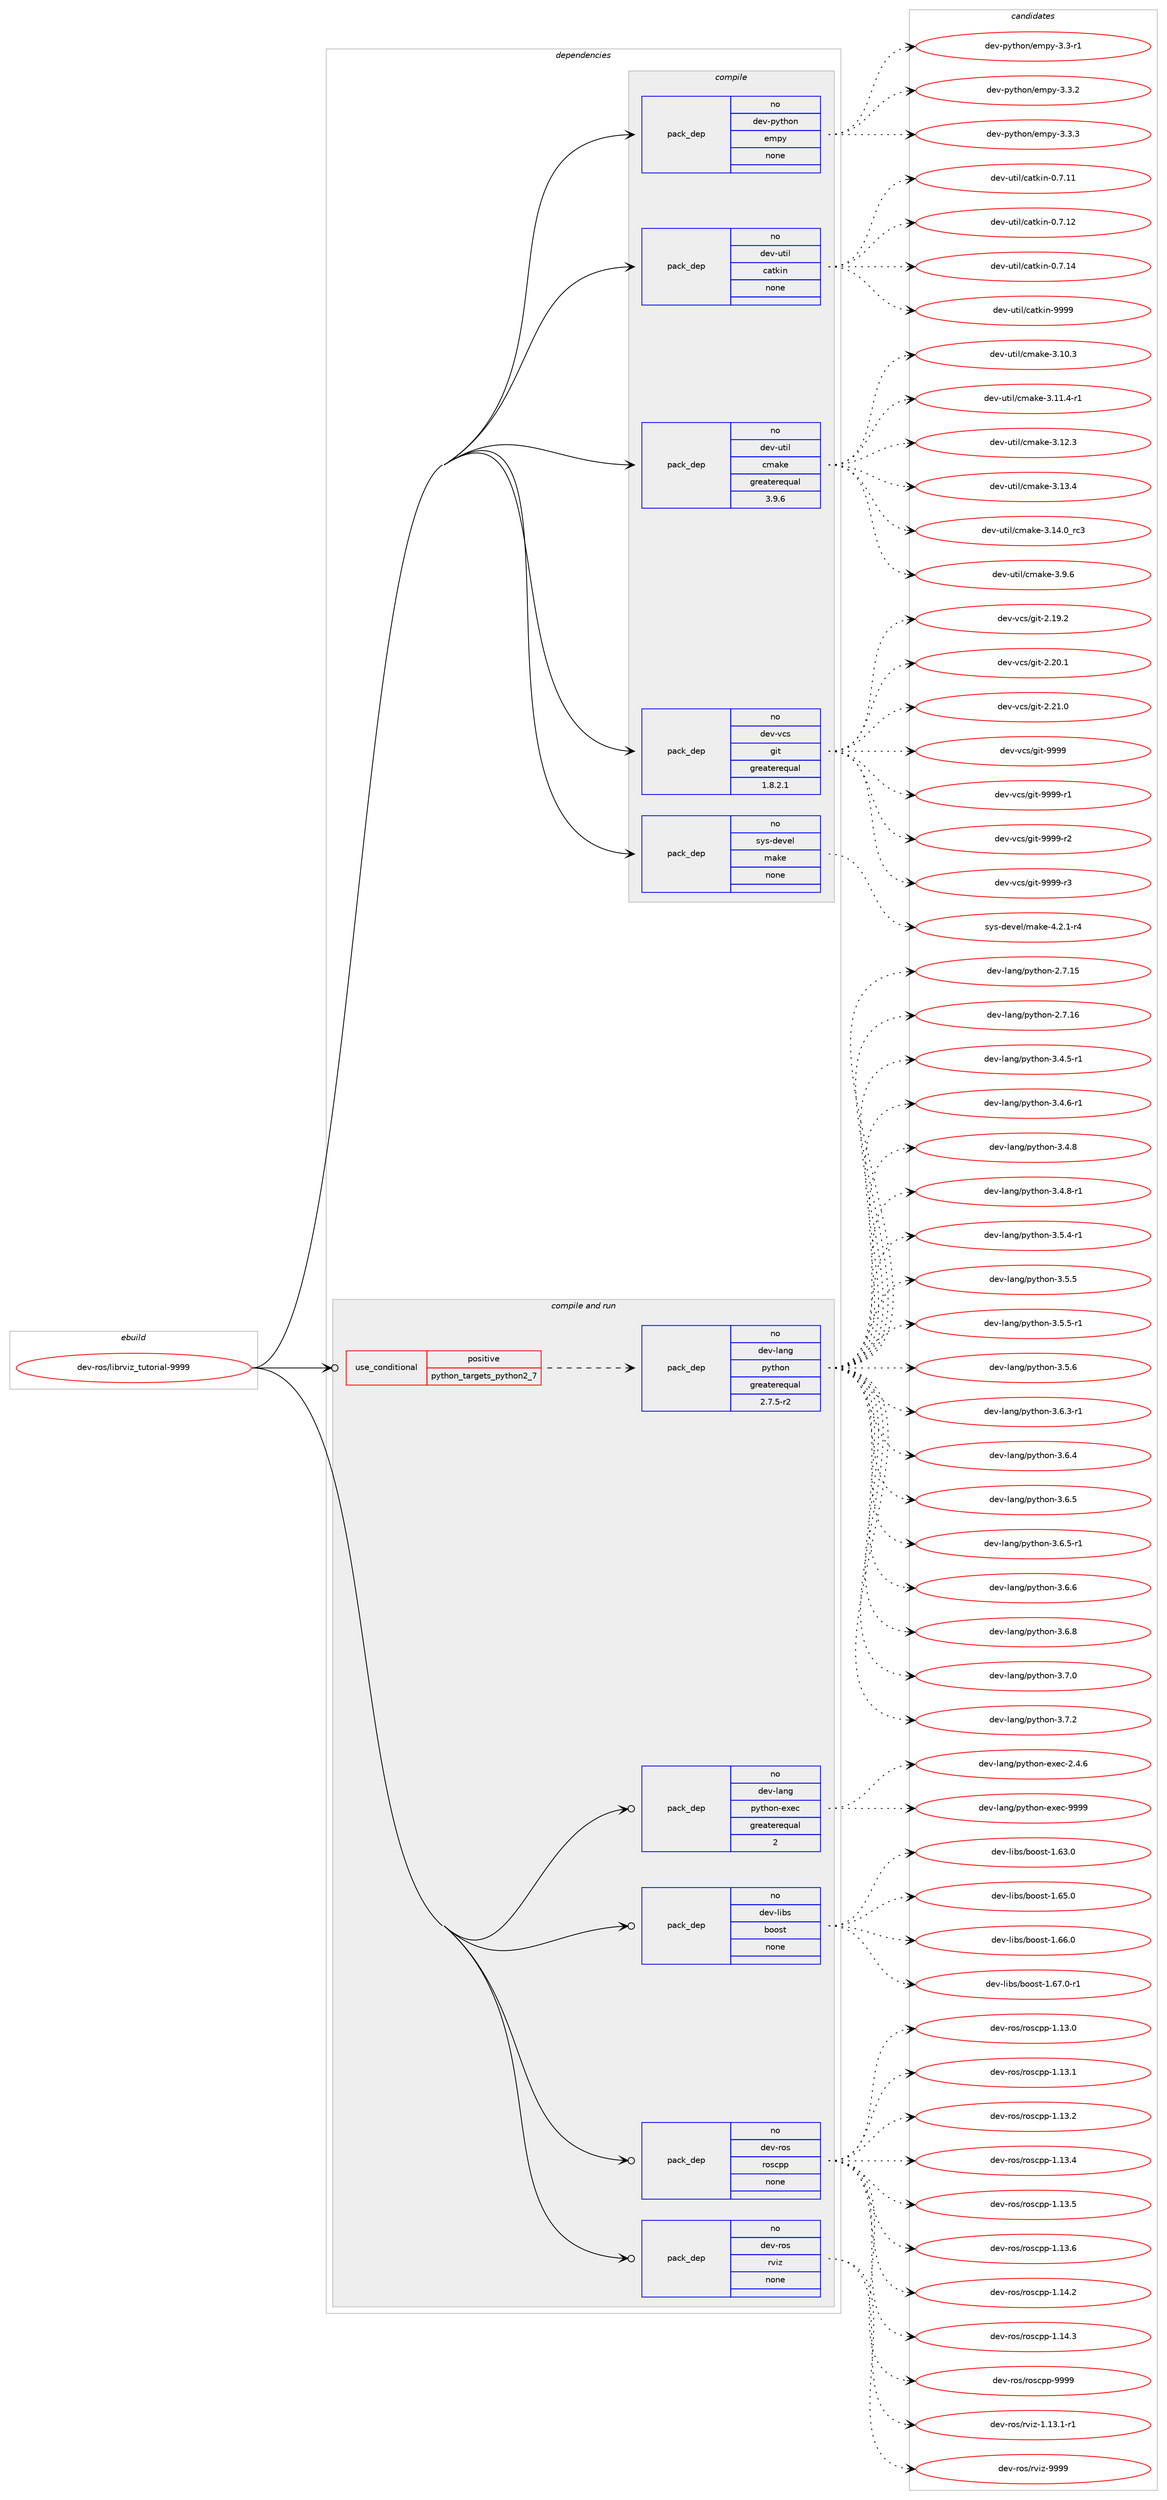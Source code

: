 digraph prolog {

# *************
# Graph options
# *************

newrank=true;
concentrate=true;
compound=true;
graph [rankdir=LR,fontname=Helvetica,fontsize=10,ranksep=1.5];#, ranksep=2.5, nodesep=0.2];
edge  [arrowhead=vee];
node  [fontname=Helvetica,fontsize=10];

# **********
# The ebuild
# **********

subgraph cluster_leftcol {
color=gray;
rank=same;
label=<<i>ebuild</i>>;
id [label="dev-ros/librviz_tutorial-9999", color=red, width=4, href="../dev-ros/librviz_tutorial-9999.svg"];
}

# ****************
# The dependencies
# ****************

subgraph cluster_midcol {
color=gray;
label=<<i>dependencies</i>>;
subgraph cluster_compile {
fillcolor="#eeeeee";
style=filled;
label=<<i>compile</i>>;
subgraph pack1046733 {
dependency1459034 [label=<<TABLE BORDER="0" CELLBORDER="1" CELLSPACING="0" CELLPADDING="4" WIDTH="220"><TR><TD ROWSPAN="6" CELLPADDING="30">pack_dep</TD></TR><TR><TD WIDTH="110">no</TD></TR><TR><TD>dev-python</TD></TR><TR><TD>empy</TD></TR><TR><TD>none</TD></TR><TR><TD></TD></TR></TABLE>>, shape=none, color=blue];
}
id:e -> dependency1459034:w [weight=20,style="solid",arrowhead="vee"];
subgraph pack1046734 {
dependency1459035 [label=<<TABLE BORDER="0" CELLBORDER="1" CELLSPACING="0" CELLPADDING="4" WIDTH="220"><TR><TD ROWSPAN="6" CELLPADDING="30">pack_dep</TD></TR><TR><TD WIDTH="110">no</TD></TR><TR><TD>dev-util</TD></TR><TR><TD>catkin</TD></TR><TR><TD>none</TD></TR><TR><TD></TD></TR></TABLE>>, shape=none, color=blue];
}
id:e -> dependency1459035:w [weight=20,style="solid",arrowhead="vee"];
subgraph pack1046735 {
dependency1459036 [label=<<TABLE BORDER="0" CELLBORDER="1" CELLSPACING="0" CELLPADDING="4" WIDTH="220"><TR><TD ROWSPAN="6" CELLPADDING="30">pack_dep</TD></TR><TR><TD WIDTH="110">no</TD></TR><TR><TD>dev-util</TD></TR><TR><TD>cmake</TD></TR><TR><TD>greaterequal</TD></TR><TR><TD>3.9.6</TD></TR></TABLE>>, shape=none, color=blue];
}
id:e -> dependency1459036:w [weight=20,style="solid",arrowhead="vee"];
subgraph pack1046736 {
dependency1459037 [label=<<TABLE BORDER="0" CELLBORDER="1" CELLSPACING="0" CELLPADDING="4" WIDTH="220"><TR><TD ROWSPAN="6" CELLPADDING="30">pack_dep</TD></TR><TR><TD WIDTH="110">no</TD></TR><TR><TD>dev-vcs</TD></TR><TR><TD>git</TD></TR><TR><TD>greaterequal</TD></TR><TR><TD>1.8.2.1</TD></TR></TABLE>>, shape=none, color=blue];
}
id:e -> dependency1459037:w [weight=20,style="solid",arrowhead="vee"];
subgraph pack1046737 {
dependency1459038 [label=<<TABLE BORDER="0" CELLBORDER="1" CELLSPACING="0" CELLPADDING="4" WIDTH="220"><TR><TD ROWSPAN="6" CELLPADDING="30">pack_dep</TD></TR><TR><TD WIDTH="110">no</TD></TR><TR><TD>sys-devel</TD></TR><TR><TD>make</TD></TR><TR><TD>none</TD></TR><TR><TD></TD></TR></TABLE>>, shape=none, color=blue];
}
id:e -> dependency1459038:w [weight=20,style="solid",arrowhead="vee"];
}
subgraph cluster_compileandrun {
fillcolor="#eeeeee";
style=filled;
label=<<i>compile and run</i>>;
subgraph cond388911 {
dependency1459039 [label=<<TABLE BORDER="0" CELLBORDER="1" CELLSPACING="0" CELLPADDING="4"><TR><TD ROWSPAN="3" CELLPADDING="10">use_conditional</TD></TR><TR><TD>positive</TD></TR><TR><TD>python_targets_python2_7</TD></TR></TABLE>>, shape=none, color=red];
subgraph pack1046738 {
dependency1459040 [label=<<TABLE BORDER="0" CELLBORDER="1" CELLSPACING="0" CELLPADDING="4" WIDTH="220"><TR><TD ROWSPAN="6" CELLPADDING="30">pack_dep</TD></TR><TR><TD WIDTH="110">no</TD></TR><TR><TD>dev-lang</TD></TR><TR><TD>python</TD></TR><TR><TD>greaterequal</TD></TR><TR><TD>2.7.5-r2</TD></TR></TABLE>>, shape=none, color=blue];
}
dependency1459039:e -> dependency1459040:w [weight=20,style="dashed",arrowhead="vee"];
}
id:e -> dependency1459039:w [weight=20,style="solid",arrowhead="odotvee"];
subgraph pack1046739 {
dependency1459041 [label=<<TABLE BORDER="0" CELLBORDER="1" CELLSPACING="0" CELLPADDING="4" WIDTH="220"><TR><TD ROWSPAN="6" CELLPADDING="30">pack_dep</TD></TR><TR><TD WIDTH="110">no</TD></TR><TR><TD>dev-lang</TD></TR><TR><TD>python-exec</TD></TR><TR><TD>greaterequal</TD></TR><TR><TD>2</TD></TR></TABLE>>, shape=none, color=blue];
}
id:e -> dependency1459041:w [weight=20,style="solid",arrowhead="odotvee"];
subgraph pack1046740 {
dependency1459042 [label=<<TABLE BORDER="0" CELLBORDER="1" CELLSPACING="0" CELLPADDING="4" WIDTH="220"><TR><TD ROWSPAN="6" CELLPADDING="30">pack_dep</TD></TR><TR><TD WIDTH="110">no</TD></TR><TR><TD>dev-libs</TD></TR><TR><TD>boost</TD></TR><TR><TD>none</TD></TR><TR><TD></TD></TR></TABLE>>, shape=none, color=blue];
}
id:e -> dependency1459042:w [weight=20,style="solid",arrowhead="odotvee"];
subgraph pack1046741 {
dependency1459043 [label=<<TABLE BORDER="0" CELLBORDER="1" CELLSPACING="0" CELLPADDING="4" WIDTH="220"><TR><TD ROWSPAN="6" CELLPADDING="30">pack_dep</TD></TR><TR><TD WIDTH="110">no</TD></TR><TR><TD>dev-ros</TD></TR><TR><TD>roscpp</TD></TR><TR><TD>none</TD></TR><TR><TD></TD></TR></TABLE>>, shape=none, color=blue];
}
id:e -> dependency1459043:w [weight=20,style="solid",arrowhead="odotvee"];
subgraph pack1046742 {
dependency1459044 [label=<<TABLE BORDER="0" CELLBORDER="1" CELLSPACING="0" CELLPADDING="4" WIDTH="220"><TR><TD ROWSPAN="6" CELLPADDING="30">pack_dep</TD></TR><TR><TD WIDTH="110">no</TD></TR><TR><TD>dev-ros</TD></TR><TR><TD>rviz</TD></TR><TR><TD>none</TD></TR><TR><TD></TD></TR></TABLE>>, shape=none, color=blue];
}
id:e -> dependency1459044:w [weight=20,style="solid",arrowhead="odotvee"];
}
subgraph cluster_run {
fillcolor="#eeeeee";
style=filled;
label=<<i>run</i>>;
}
}

# **************
# The candidates
# **************

subgraph cluster_choices {
rank=same;
color=gray;
label=<<i>candidates</i>>;

subgraph choice1046733 {
color=black;
nodesep=1;
choice1001011184511212111610411111047101109112121455146514511449 [label="dev-python/empy-3.3-r1", color=red, width=4,href="../dev-python/empy-3.3-r1.svg"];
choice1001011184511212111610411111047101109112121455146514650 [label="dev-python/empy-3.3.2", color=red, width=4,href="../dev-python/empy-3.3.2.svg"];
choice1001011184511212111610411111047101109112121455146514651 [label="dev-python/empy-3.3.3", color=red, width=4,href="../dev-python/empy-3.3.3.svg"];
dependency1459034:e -> choice1001011184511212111610411111047101109112121455146514511449:w [style=dotted,weight="100"];
dependency1459034:e -> choice1001011184511212111610411111047101109112121455146514650:w [style=dotted,weight="100"];
dependency1459034:e -> choice1001011184511212111610411111047101109112121455146514651:w [style=dotted,weight="100"];
}
subgraph choice1046734 {
color=black;
nodesep=1;
choice1001011184511711610510847999711610710511045484655464949 [label="dev-util/catkin-0.7.11", color=red, width=4,href="../dev-util/catkin-0.7.11.svg"];
choice1001011184511711610510847999711610710511045484655464950 [label="dev-util/catkin-0.7.12", color=red, width=4,href="../dev-util/catkin-0.7.12.svg"];
choice1001011184511711610510847999711610710511045484655464952 [label="dev-util/catkin-0.7.14", color=red, width=4,href="../dev-util/catkin-0.7.14.svg"];
choice100101118451171161051084799971161071051104557575757 [label="dev-util/catkin-9999", color=red, width=4,href="../dev-util/catkin-9999.svg"];
dependency1459035:e -> choice1001011184511711610510847999711610710511045484655464949:w [style=dotted,weight="100"];
dependency1459035:e -> choice1001011184511711610510847999711610710511045484655464950:w [style=dotted,weight="100"];
dependency1459035:e -> choice1001011184511711610510847999711610710511045484655464952:w [style=dotted,weight="100"];
dependency1459035:e -> choice100101118451171161051084799971161071051104557575757:w [style=dotted,weight="100"];
}
subgraph choice1046735 {
color=black;
nodesep=1;
choice1001011184511711610510847991099710710145514649484651 [label="dev-util/cmake-3.10.3", color=red, width=4,href="../dev-util/cmake-3.10.3.svg"];
choice10010111845117116105108479910997107101455146494946524511449 [label="dev-util/cmake-3.11.4-r1", color=red, width=4,href="../dev-util/cmake-3.11.4-r1.svg"];
choice1001011184511711610510847991099710710145514649504651 [label="dev-util/cmake-3.12.3", color=red, width=4,href="../dev-util/cmake-3.12.3.svg"];
choice1001011184511711610510847991099710710145514649514652 [label="dev-util/cmake-3.13.4", color=red, width=4,href="../dev-util/cmake-3.13.4.svg"];
choice1001011184511711610510847991099710710145514649524648951149951 [label="dev-util/cmake-3.14.0_rc3", color=red, width=4,href="../dev-util/cmake-3.14.0_rc3.svg"];
choice10010111845117116105108479910997107101455146574654 [label="dev-util/cmake-3.9.6", color=red, width=4,href="../dev-util/cmake-3.9.6.svg"];
dependency1459036:e -> choice1001011184511711610510847991099710710145514649484651:w [style=dotted,weight="100"];
dependency1459036:e -> choice10010111845117116105108479910997107101455146494946524511449:w [style=dotted,weight="100"];
dependency1459036:e -> choice1001011184511711610510847991099710710145514649504651:w [style=dotted,weight="100"];
dependency1459036:e -> choice1001011184511711610510847991099710710145514649514652:w [style=dotted,weight="100"];
dependency1459036:e -> choice1001011184511711610510847991099710710145514649524648951149951:w [style=dotted,weight="100"];
dependency1459036:e -> choice10010111845117116105108479910997107101455146574654:w [style=dotted,weight="100"];
}
subgraph choice1046736 {
color=black;
nodesep=1;
choice10010111845118991154710310511645504649574650 [label="dev-vcs/git-2.19.2", color=red, width=4,href="../dev-vcs/git-2.19.2.svg"];
choice10010111845118991154710310511645504650484649 [label="dev-vcs/git-2.20.1", color=red, width=4,href="../dev-vcs/git-2.20.1.svg"];
choice10010111845118991154710310511645504650494648 [label="dev-vcs/git-2.21.0", color=red, width=4,href="../dev-vcs/git-2.21.0.svg"];
choice1001011184511899115471031051164557575757 [label="dev-vcs/git-9999", color=red, width=4,href="../dev-vcs/git-9999.svg"];
choice10010111845118991154710310511645575757574511449 [label="dev-vcs/git-9999-r1", color=red, width=4,href="../dev-vcs/git-9999-r1.svg"];
choice10010111845118991154710310511645575757574511450 [label="dev-vcs/git-9999-r2", color=red, width=4,href="../dev-vcs/git-9999-r2.svg"];
choice10010111845118991154710310511645575757574511451 [label="dev-vcs/git-9999-r3", color=red, width=4,href="../dev-vcs/git-9999-r3.svg"];
dependency1459037:e -> choice10010111845118991154710310511645504649574650:w [style=dotted,weight="100"];
dependency1459037:e -> choice10010111845118991154710310511645504650484649:w [style=dotted,weight="100"];
dependency1459037:e -> choice10010111845118991154710310511645504650494648:w [style=dotted,weight="100"];
dependency1459037:e -> choice1001011184511899115471031051164557575757:w [style=dotted,weight="100"];
dependency1459037:e -> choice10010111845118991154710310511645575757574511449:w [style=dotted,weight="100"];
dependency1459037:e -> choice10010111845118991154710310511645575757574511450:w [style=dotted,weight="100"];
dependency1459037:e -> choice10010111845118991154710310511645575757574511451:w [style=dotted,weight="100"];
}
subgraph choice1046737 {
color=black;
nodesep=1;
choice1151211154510010111810110847109971071014552465046494511452 [label="sys-devel/make-4.2.1-r4", color=red, width=4,href="../sys-devel/make-4.2.1-r4.svg"];
dependency1459038:e -> choice1151211154510010111810110847109971071014552465046494511452:w [style=dotted,weight="100"];
}
subgraph choice1046738 {
color=black;
nodesep=1;
choice10010111845108971101034711212111610411111045504655464953 [label="dev-lang/python-2.7.15", color=red, width=4,href="../dev-lang/python-2.7.15.svg"];
choice10010111845108971101034711212111610411111045504655464954 [label="dev-lang/python-2.7.16", color=red, width=4,href="../dev-lang/python-2.7.16.svg"];
choice1001011184510897110103471121211161041111104551465246534511449 [label="dev-lang/python-3.4.5-r1", color=red, width=4,href="../dev-lang/python-3.4.5-r1.svg"];
choice1001011184510897110103471121211161041111104551465246544511449 [label="dev-lang/python-3.4.6-r1", color=red, width=4,href="../dev-lang/python-3.4.6-r1.svg"];
choice100101118451089711010347112121116104111110455146524656 [label="dev-lang/python-3.4.8", color=red, width=4,href="../dev-lang/python-3.4.8.svg"];
choice1001011184510897110103471121211161041111104551465246564511449 [label="dev-lang/python-3.4.8-r1", color=red, width=4,href="../dev-lang/python-3.4.8-r1.svg"];
choice1001011184510897110103471121211161041111104551465346524511449 [label="dev-lang/python-3.5.4-r1", color=red, width=4,href="../dev-lang/python-3.5.4-r1.svg"];
choice100101118451089711010347112121116104111110455146534653 [label="dev-lang/python-3.5.5", color=red, width=4,href="../dev-lang/python-3.5.5.svg"];
choice1001011184510897110103471121211161041111104551465346534511449 [label="dev-lang/python-3.5.5-r1", color=red, width=4,href="../dev-lang/python-3.5.5-r1.svg"];
choice100101118451089711010347112121116104111110455146534654 [label="dev-lang/python-3.5.6", color=red, width=4,href="../dev-lang/python-3.5.6.svg"];
choice1001011184510897110103471121211161041111104551465446514511449 [label="dev-lang/python-3.6.3-r1", color=red, width=4,href="../dev-lang/python-3.6.3-r1.svg"];
choice100101118451089711010347112121116104111110455146544652 [label="dev-lang/python-3.6.4", color=red, width=4,href="../dev-lang/python-3.6.4.svg"];
choice100101118451089711010347112121116104111110455146544653 [label="dev-lang/python-3.6.5", color=red, width=4,href="../dev-lang/python-3.6.5.svg"];
choice1001011184510897110103471121211161041111104551465446534511449 [label="dev-lang/python-3.6.5-r1", color=red, width=4,href="../dev-lang/python-3.6.5-r1.svg"];
choice100101118451089711010347112121116104111110455146544654 [label="dev-lang/python-3.6.6", color=red, width=4,href="../dev-lang/python-3.6.6.svg"];
choice100101118451089711010347112121116104111110455146544656 [label="dev-lang/python-3.6.8", color=red, width=4,href="../dev-lang/python-3.6.8.svg"];
choice100101118451089711010347112121116104111110455146554648 [label="dev-lang/python-3.7.0", color=red, width=4,href="../dev-lang/python-3.7.0.svg"];
choice100101118451089711010347112121116104111110455146554650 [label="dev-lang/python-3.7.2", color=red, width=4,href="../dev-lang/python-3.7.2.svg"];
dependency1459040:e -> choice10010111845108971101034711212111610411111045504655464953:w [style=dotted,weight="100"];
dependency1459040:e -> choice10010111845108971101034711212111610411111045504655464954:w [style=dotted,weight="100"];
dependency1459040:e -> choice1001011184510897110103471121211161041111104551465246534511449:w [style=dotted,weight="100"];
dependency1459040:e -> choice1001011184510897110103471121211161041111104551465246544511449:w [style=dotted,weight="100"];
dependency1459040:e -> choice100101118451089711010347112121116104111110455146524656:w [style=dotted,weight="100"];
dependency1459040:e -> choice1001011184510897110103471121211161041111104551465246564511449:w [style=dotted,weight="100"];
dependency1459040:e -> choice1001011184510897110103471121211161041111104551465346524511449:w [style=dotted,weight="100"];
dependency1459040:e -> choice100101118451089711010347112121116104111110455146534653:w [style=dotted,weight="100"];
dependency1459040:e -> choice1001011184510897110103471121211161041111104551465346534511449:w [style=dotted,weight="100"];
dependency1459040:e -> choice100101118451089711010347112121116104111110455146534654:w [style=dotted,weight="100"];
dependency1459040:e -> choice1001011184510897110103471121211161041111104551465446514511449:w [style=dotted,weight="100"];
dependency1459040:e -> choice100101118451089711010347112121116104111110455146544652:w [style=dotted,weight="100"];
dependency1459040:e -> choice100101118451089711010347112121116104111110455146544653:w [style=dotted,weight="100"];
dependency1459040:e -> choice1001011184510897110103471121211161041111104551465446534511449:w [style=dotted,weight="100"];
dependency1459040:e -> choice100101118451089711010347112121116104111110455146544654:w [style=dotted,weight="100"];
dependency1459040:e -> choice100101118451089711010347112121116104111110455146544656:w [style=dotted,weight="100"];
dependency1459040:e -> choice100101118451089711010347112121116104111110455146554648:w [style=dotted,weight="100"];
dependency1459040:e -> choice100101118451089711010347112121116104111110455146554650:w [style=dotted,weight="100"];
}
subgraph choice1046739 {
color=black;
nodesep=1;
choice1001011184510897110103471121211161041111104510112010199455046524654 [label="dev-lang/python-exec-2.4.6", color=red, width=4,href="../dev-lang/python-exec-2.4.6.svg"];
choice10010111845108971101034711212111610411111045101120101994557575757 [label="dev-lang/python-exec-9999", color=red, width=4,href="../dev-lang/python-exec-9999.svg"];
dependency1459041:e -> choice1001011184510897110103471121211161041111104510112010199455046524654:w [style=dotted,weight="100"];
dependency1459041:e -> choice10010111845108971101034711212111610411111045101120101994557575757:w [style=dotted,weight="100"];
}
subgraph choice1046740 {
color=black;
nodesep=1;
choice1001011184510810598115479811111111511645494654514648 [label="dev-libs/boost-1.63.0", color=red, width=4,href="../dev-libs/boost-1.63.0.svg"];
choice1001011184510810598115479811111111511645494654534648 [label="dev-libs/boost-1.65.0", color=red, width=4,href="../dev-libs/boost-1.65.0.svg"];
choice1001011184510810598115479811111111511645494654544648 [label="dev-libs/boost-1.66.0", color=red, width=4,href="../dev-libs/boost-1.66.0.svg"];
choice10010111845108105981154798111111115116454946545546484511449 [label="dev-libs/boost-1.67.0-r1", color=red, width=4,href="../dev-libs/boost-1.67.0-r1.svg"];
dependency1459042:e -> choice1001011184510810598115479811111111511645494654514648:w [style=dotted,weight="100"];
dependency1459042:e -> choice1001011184510810598115479811111111511645494654534648:w [style=dotted,weight="100"];
dependency1459042:e -> choice1001011184510810598115479811111111511645494654544648:w [style=dotted,weight="100"];
dependency1459042:e -> choice10010111845108105981154798111111115116454946545546484511449:w [style=dotted,weight="100"];
}
subgraph choice1046741 {
color=black;
nodesep=1;
choice10010111845114111115471141111159911211245494649514648 [label="dev-ros/roscpp-1.13.0", color=red, width=4,href="../dev-ros/roscpp-1.13.0.svg"];
choice10010111845114111115471141111159911211245494649514649 [label="dev-ros/roscpp-1.13.1", color=red, width=4,href="../dev-ros/roscpp-1.13.1.svg"];
choice10010111845114111115471141111159911211245494649514650 [label="dev-ros/roscpp-1.13.2", color=red, width=4,href="../dev-ros/roscpp-1.13.2.svg"];
choice10010111845114111115471141111159911211245494649514652 [label="dev-ros/roscpp-1.13.4", color=red, width=4,href="../dev-ros/roscpp-1.13.4.svg"];
choice10010111845114111115471141111159911211245494649514653 [label="dev-ros/roscpp-1.13.5", color=red, width=4,href="../dev-ros/roscpp-1.13.5.svg"];
choice10010111845114111115471141111159911211245494649514654 [label="dev-ros/roscpp-1.13.6", color=red, width=4,href="../dev-ros/roscpp-1.13.6.svg"];
choice10010111845114111115471141111159911211245494649524650 [label="dev-ros/roscpp-1.14.2", color=red, width=4,href="../dev-ros/roscpp-1.14.2.svg"];
choice10010111845114111115471141111159911211245494649524651 [label="dev-ros/roscpp-1.14.3", color=red, width=4,href="../dev-ros/roscpp-1.14.3.svg"];
choice1001011184511411111547114111115991121124557575757 [label="dev-ros/roscpp-9999", color=red, width=4,href="../dev-ros/roscpp-9999.svg"];
dependency1459043:e -> choice10010111845114111115471141111159911211245494649514648:w [style=dotted,weight="100"];
dependency1459043:e -> choice10010111845114111115471141111159911211245494649514649:w [style=dotted,weight="100"];
dependency1459043:e -> choice10010111845114111115471141111159911211245494649514650:w [style=dotted,weight="100"];
dependency1459043:e -> choice10010111845114111115471141111159911211245494649514652:w [style=dotted,weight="100"];
dependency1459043:e -> choice10010111845114111115471141111159911211245494649514653:w [style=dotted,weight="100"];
dependency1459043:e -> choice10010111845114111115471141111159911211245494649514654:w [style=dotted,weight="100"];
dependency1459043:e -> choice10010111845114111115471141111159911211245494649524650:w [style=dotted,weight="100"];
dependency1459043:e -> choice10010111845114111115471141111159911211245494649524651:w [style=dotted,weight="100"];
dependency1459043:e -> choice1001011184511411111547114111115991121124557575757:w [style=dotted,weight="100"];
}
subgraph choice1046742 {
color=black;
nodesep=1;
choice1001011184511411111547114118105122454946495146494511449 [label="dev-ros/rviz-1.13.1-r1", color=red, width=4,href="../dev-ros/rviz-1.13.1-r1.svg"];
choice10010111845114111115471141181051224557575757 [label="dev-ros/rviz-9999", color=red, width=4,href="../dev-ros/rviz-9999.svg"];
dependency1459044:e -> choice1001011184511411111547114118105122454946495146494511449:w [style=dotted,weight="100"];
dependency1459044:e -> choice10010111845114111115471141181051224557575757:w [style=dotted,weight="100"];
}
}

}
